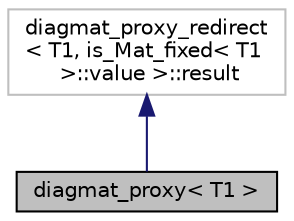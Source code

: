 digraph "diagmat_proxy&lt; T1 &gt;"
{
  edge [fontname="Helvetica",fontsize="10",labelfontname="Helvetica",labelfontsize="10"];
  node [fontname="Helvetica",fontsize="10",shape=record];
  Node1 [label="diagmat_proxy\< T1 \>",height=0.2,width=0.4,color="black", fillcolor="grey75", style="filled" fontcolor="black"];
  Node2 -> Node1 [dir="back",color="midnightblue",fontsize="10",style="solid",fontname="Helvetica"];
  Node2 [label="diagmat_proxy_redirect\l\< T1, is_Mat_fixed\< T1\l \>::value \>::result",height=0.2,width=0.4,color="grey75", fillcolor="white", style="filled"];
}
